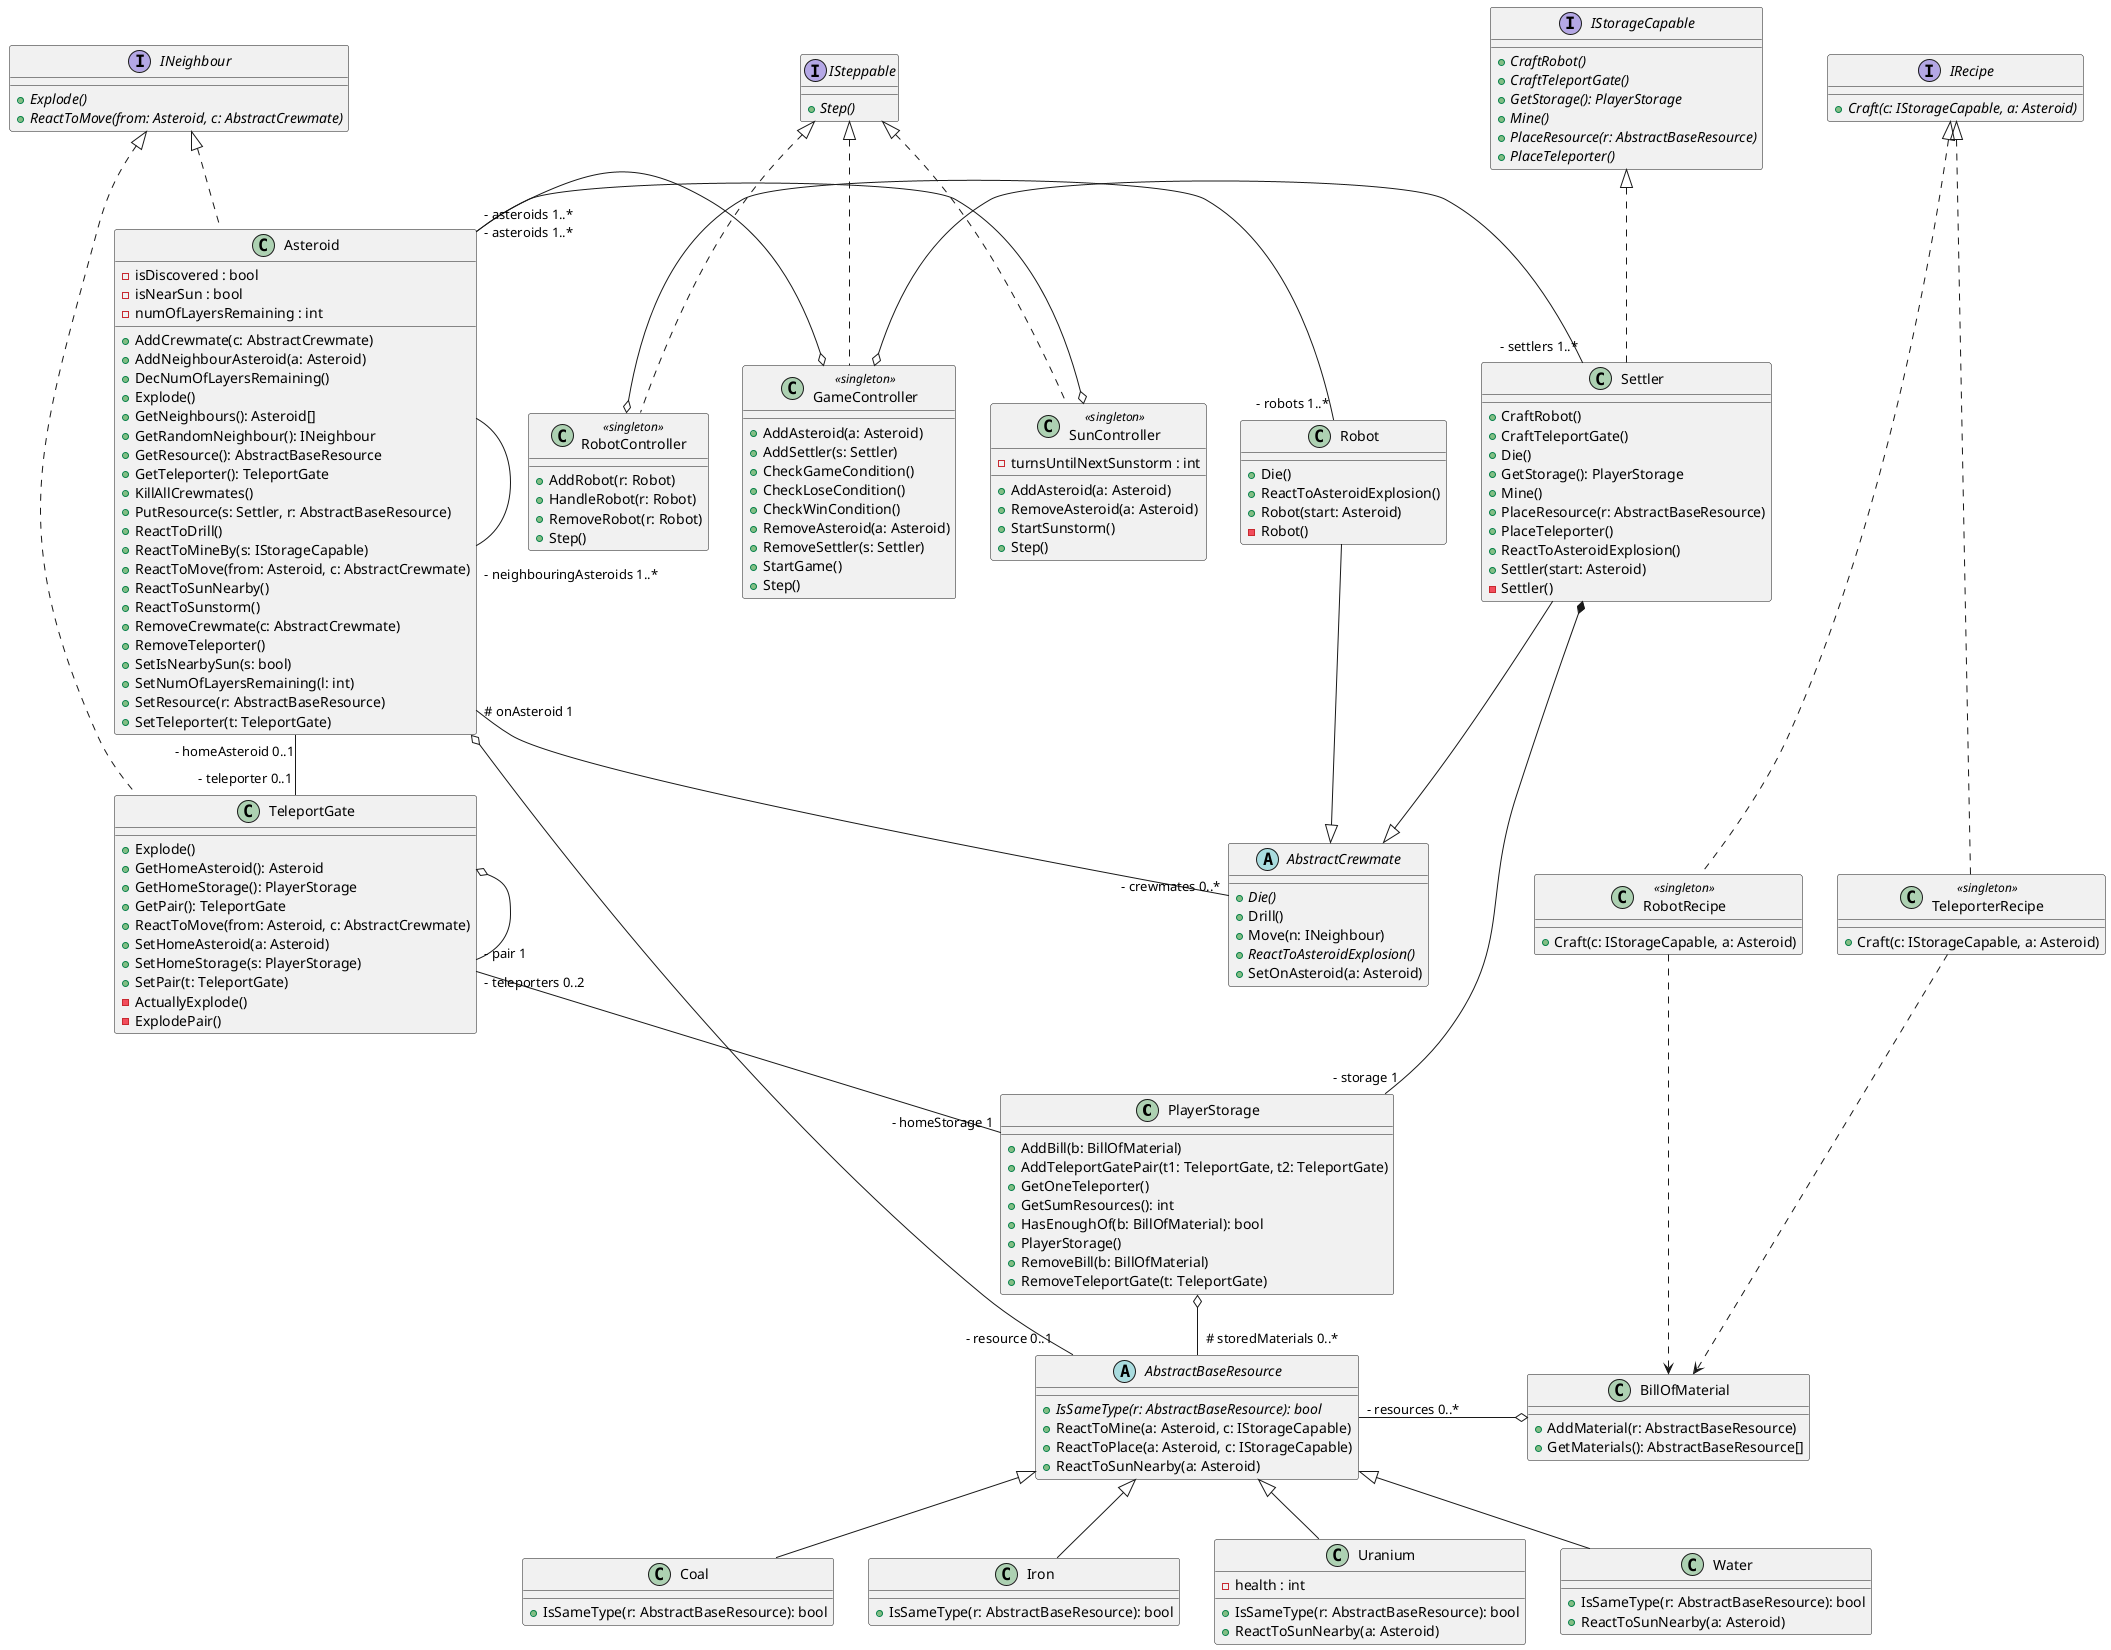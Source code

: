 @startuml classdiagram

' Storage
class PlayerStorage {
  + AddBill(b: BillOfMaterial)
  + AddTeleportGatePair(t1: TeleportGate, t2: TeleportGate)
  + GetOneTeleporter()
  + GetSumResources(): int
  + HasEnoughOf(b: BillOfMaterial): bool
  + PlayerStorage()
  + RemoveBill(b: BillOfMaterial)
  + RemoveTeleportGate(t: TeleportGate)
}

' Collection
class BillOfMaterial {
  + AddMaterial(r: AbstractBaseResource)
  + GetMaterials(): AbstractBaseResource[]
}

' Controller
interface ISteppable {
  {abstract} + Step()
}

class GameController << singleton >> {
  + AddAsteroid(a: Asteroid)
  + AddSettler(s: Settler)
  + CheckGameCondition()
  + CheckLoseCondition()
  + CheckWinCondition()
  + RemoveAsteroid(a: Asteroid)
  + RemoveSettler(s: Settler)
  + StartGame()
  + Step()
}

class RobotController << singleton >> {
  + AddRobot(r: Robot)
  + HandleRobot(r: Robot)
  + RemoveRobot(r: Robot)
  + Step()
}

class SunController << singleton >> {
  - turnsUntilNextSunstorm : int
  + AddAsteroid(a: Asteroid)
  + RemoveAsteroid(a: Asteroid)
  + StartSunstorm()
  + Step()
}

' Crewmate
abstract class AbstractCrewmate {
  {abstract} + Die()
  + Drill()
  + Move(n: INeighbour)
  {abstract} + ReactToAsteroidExplosion()
  + SetOnAsteroid(a: Asteroid)
}

interface IStorageCapable {
  {abstract} + CraftRobot()
  {abstract} + CraftTeleportGate()
  {abstract} + GetStorage(): PlayerStorage
  {abstract} + Mine()
  {abstract} + PlaceResource(r: AbstractBaseResource)
  {abstract} + PlaceTeleporter()
}

class Robot {
  + Die()
  + ReactToAsteroidExplosion()
  + Robot(start: Asteroid)
  - Robot()
}

class Settler {
  + CraftRobot()
  + CraftTeleportGate()
  + Die()
  + GetStorage(): PlayerStorage
  + Mine()
  + PlaceResource(r: AbstractBaseResource)
  + PlaceTeleporter()
  + ReactToAsteroidExplosion()
  + Settler(start: Asteroid)
  - Settler()
}

' Neighbour
interface INeighbour {
  {abstract} + Explode()
  {abstract} + ReactToMove(from: Asteroid, c: AbstractCrewmate)
}

class Asteroid {
  - isDiscovered : bool
  - isNearSun : bool
  - numOfLayersRemaining : int
  + AddCrewmate(c: AbstractCrewmate)
  + AddNeighbourAsteroid(a: Asteroid)
  + DecNumOfLayersRemaining()
  + Explode()
  + GetNeighbours(): Asteroid[]
  + GetRandomNeighbour(): INeighbour
  + GetResource(): AbstractBaseResource
  + GetTeleporter(): TeleportGate
  + KillAllCrewmates()
  + PutResource(s: Settler, r: AbstractBaseResource)
  + ReactToDrill()
  + ReactToMineBy(s: IStorageCapable)
  + ReactToMove(from: Asteroid, c: AbstractCrewmate)
  + ReactToSunNearby()
  + ReactToSunstorm()
  + RemoveCrewmate(c: AbstractCrewmate)
  + RemoveTeleporter()
  + SetIsNearbySun(s: bool)
  + SetNumOfLayersRemaining(l: int)
  + SetResource(r: AbstractBaseResource)
  + SetTeleporter(t: TeleportGate)
}

class TeleportGate {
  + Explode()
  + GetHomeAsteroid(): Asteroid
  + GetHomeStorage(): PlayerStorage
  + GetPair(): TeleportGate
  + ReactToMove(from: Asteroid, c: AbstractCrewmate)
  + SetHomeAsteroid(a: Asteroid)
  + SetHomeStorage(s: PlayerStorage)
  + SetPair(t: TeleportGate)
  - ActuallyExplode()
  - ExplodePair()
}

' Resource
abstract class AbstractBaseResource {
  {abstract} + IsSameType(r: AbstractBaseResource): bool
  + ReactToMine(a: Asteroid, c: IStorageCapable)
  + ReactToPlace(a: Asteroid, c: IStorageCapable)
  + ReactToSunNearby(a: Asteroid)
}

class Coal {
  + IsSameType(r: AbstractBaseResource): bool
}

class Iron {
  + IsSameType(r: AbstractBaseResource): bool
}

class Uranium {
  - health : int
  + IsSameType(r: AbstractBaseResource): bool
  + ReactToSunNearby(a: Asteroid)
}

class Water {
  + IsSameType(r: AbstractBaseResource): bool
  + ReactToSunNearby(a: Asteroid)
}

' Recipe
interface IRecipe {
  {abstract} + Craft(c: IStorageCapable, a: Asteroid)
}

class RobotRecipe << singleton >> {
  + Craft(c: IStorageCapable, a: Asteroid)
}

class TeleporterRecipe << singleton >> {
  + Craft(c: IStorageCapable, a: Asteroid)
}

' Interface realizations
GameController .up.|> ISteppable
RobotController .up.|> ISteppable
SunController .up.|> ISteppable
Asteroid .up.|> INeighbour
TeleportGate .up.|> INeighbour
RobotRecipe ..up.|> IRecipe
TeleporterRecipe ..up.|> IRecipe
Settler .up.|> IStorageCapable

' Inheritance
Coal -up-|> AbstractBaseResource
Iron -up-|> AbstractBaseResource
Uranium -up-|> AbstractBaseResource
Water -up-|> AbstractBaseResource
Robot --|> AbstractCrewmate
Settler --|> AbstractCrewmate

' Association connections
Asteroid "- homeAsteroid 0..1" -- "- teleporter 0..1" TeleportGate

TeleportGate "- teleporters 0..2" -- "- homeStorage 1" PlayerStorage
TeleportGate o-- "- pair 1" TeleportGate
Settler *-- "- storage 1" PlayerStorage

AbstractCrewmate "- crewmates 0..*" -- "~# onAsteroid 1" Asteroid
Asteroid -- "- neighbouringAsteroids 1..*" Asteroid

SunController o-right- "- asteroids 1..*" Asteroid
GameController o-left- "- asteroids 1..*" Asteroid
RobotController o-right- "- robots 1..*" Robot
GameController o-right- "- settlers 1..*" Settler

Asteroid o-- "- resource 0..1" AbstractBaseResource
BillOfMaterial o-left- "- resources 0..*" AbstractBaseResource
PlayerStorage o-- "~# storedMaterials 0..*" AbstractBaseResource

TeleporterRecipe ..down.> BillOfMaterial
RobotRecipe ..down.> BillOfMaterial

@enduml

